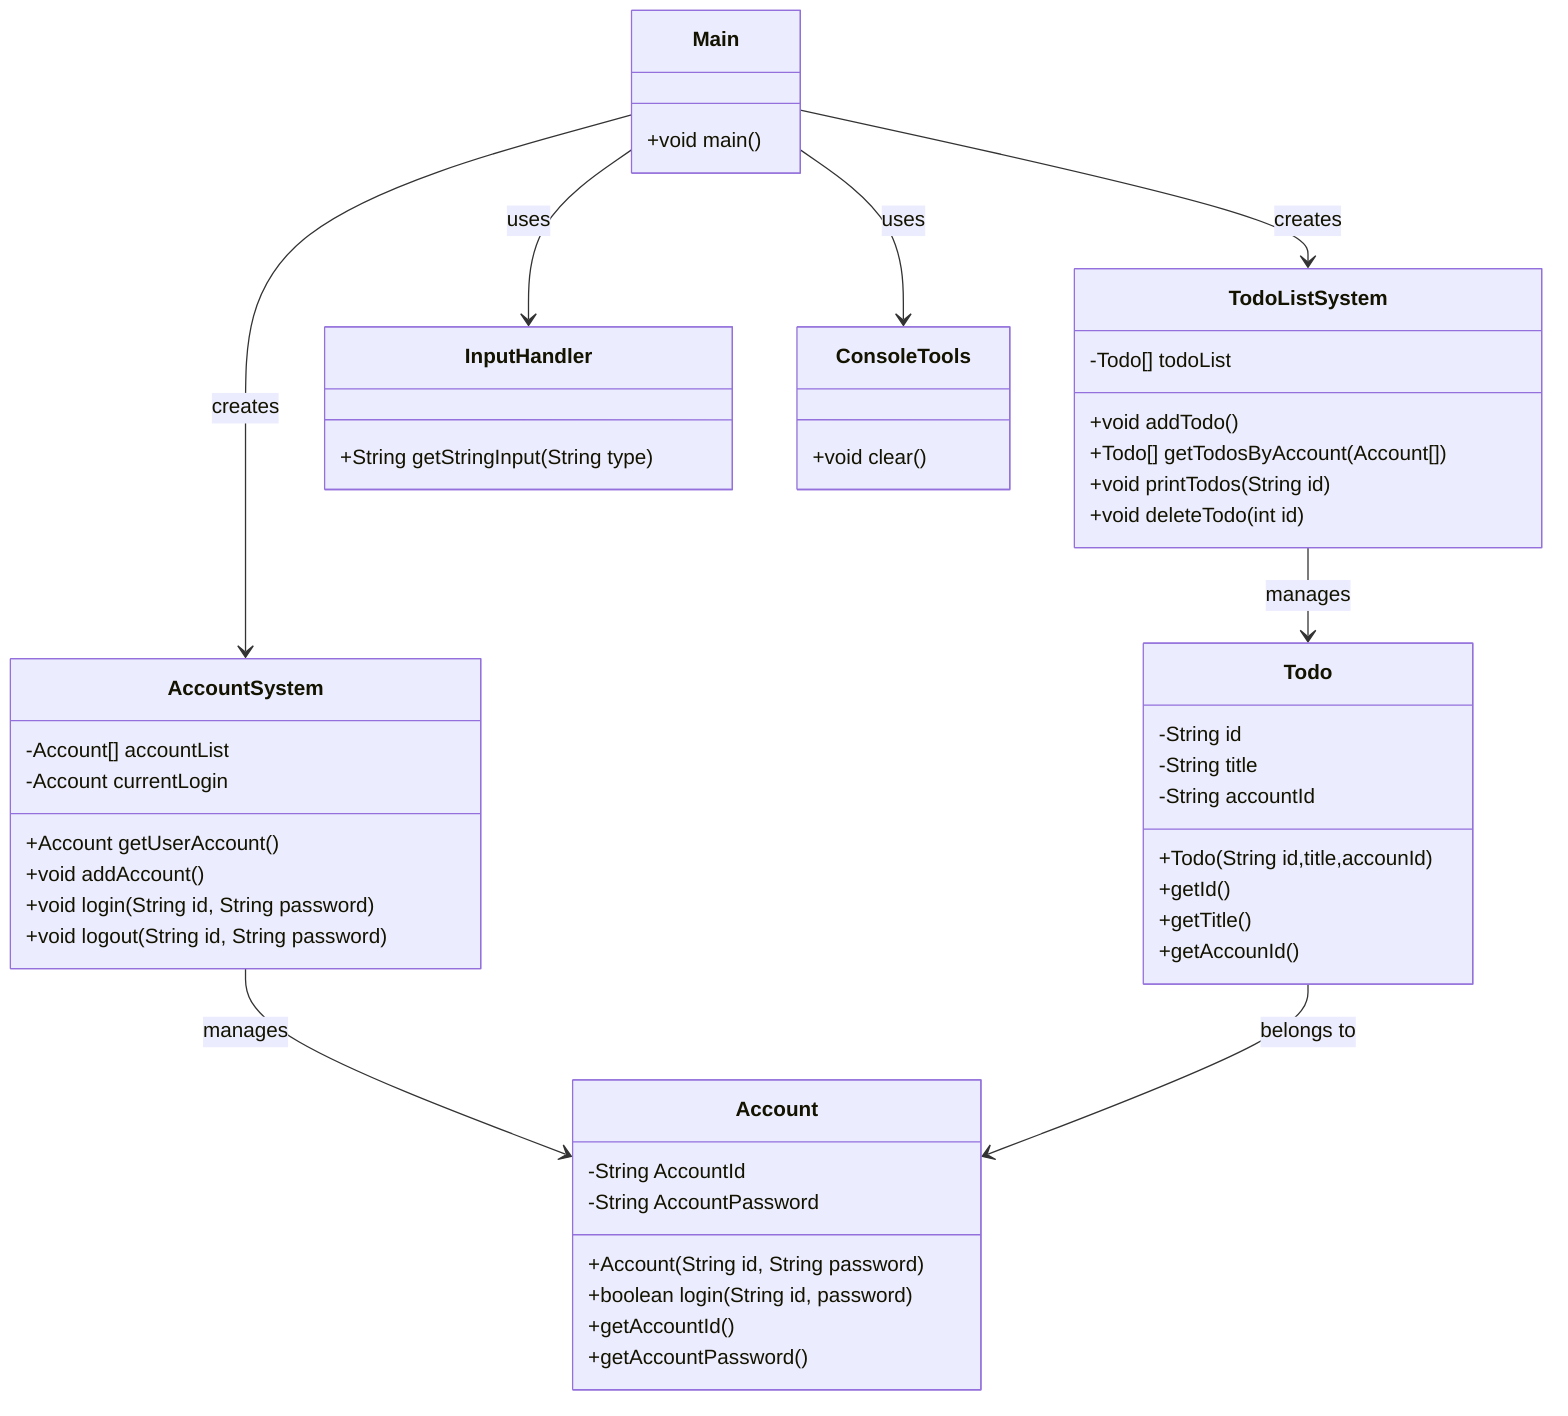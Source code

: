 classDiagram
    class Todo {
        -String id
        -String title
        -String accountId
        +Todo(String id,title,accounId)
        +getId()
        +getTitle()
        +getAccounId()
    }

    class TodoListSystem {
        -Todo[] todoList
        +void addTodo()
        +Todo[] getTodosByAccount(Account[])
        +void printTodos(String id)
        +void deleteTodo(int id)
    }

    class Account {
        -String AccountId
        -String AccountPassword
        +Account(String id, String password)
        +boolean login(String id, password)
        +getAccountId()
        +getAccountPassword()

    }

    class AccountSystem {
        -Account[] accountList
        -Account currentLogin
        +Account getUserAccount()
        +void addAccount()
        +void login(String id, String password)
        +void logout(String id, String password)
    }

    class InputHandler {
        +String getStringInput(String type)
    }

    class ConsoleTools {
        +void clear()
    }

    class Main {
        +void main()
    }

    Main --> AccountSystem : creates
    Main --> TodoListSystem : creates
    Main --> InputHandler : uses
    Main --> ConsoleTools : uses
    TodoListSystem --> Todo : manages
    AccountSystem --> Account : manages
    Todo --> Account : belongs to